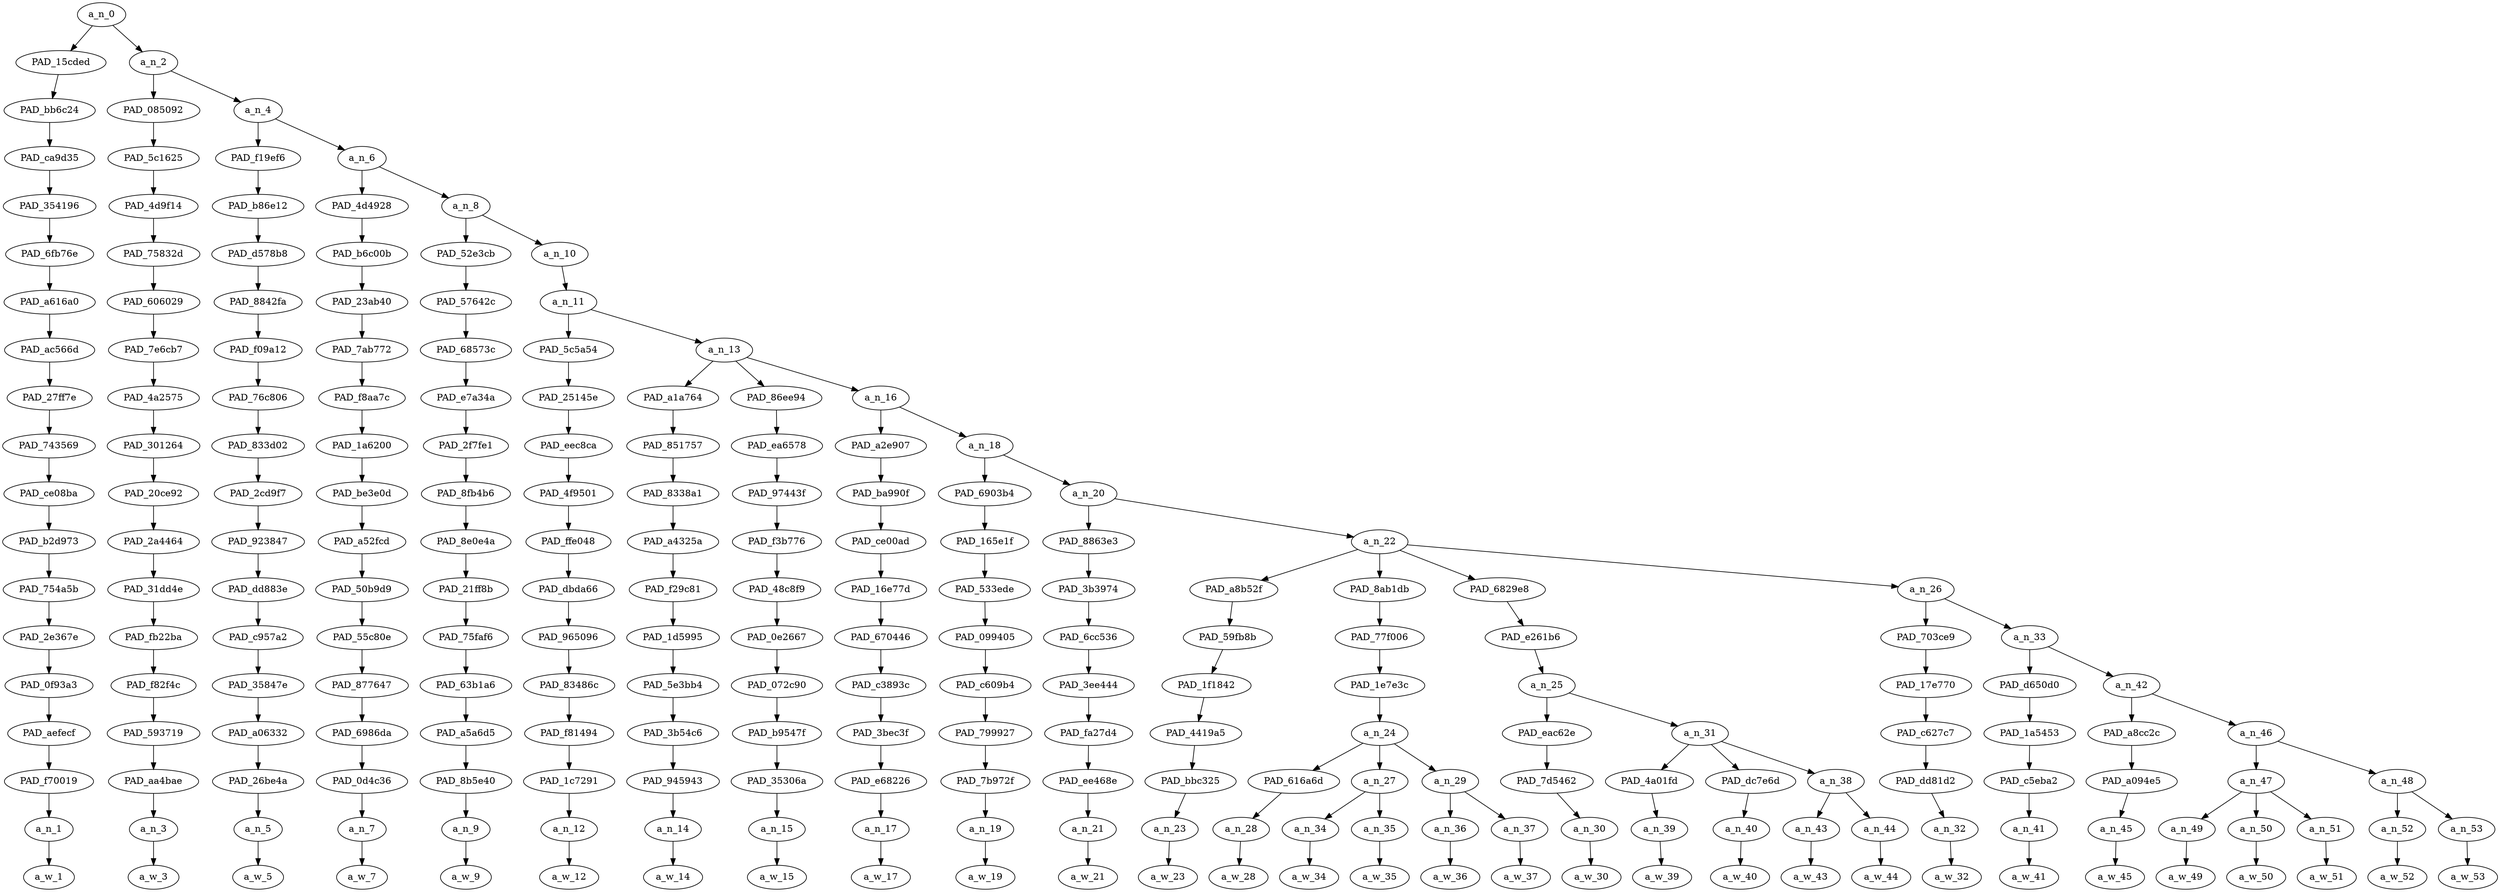 strict digraph "" {
	a_n_0	[div_dir=1,
		index=0,
		level=18,
		pos="1.0082312689887152,18!",
		text_span="[0, 1, 2, 3, 4, 5, 6, 7, 8, 9, 10, 11, 12, 13, 14, 15, 16, 17, 18, 19, 20, 21, 22, 23, 24, 25, 26, 27, 28, 29]",
		value=1.00000001];
	PAD_15cded	[div_dir=1,
		index=0,
		level=17,
		pos="0.0,17!",
		text_span="[0]",
		value=0.02522689];
	a_n_0 -> PAD_15cded;
	a_n_2	[div_dir=1,
		index=1,
		level=17,
		pos="2.0164625379774304,17!",
		text_span="[1, 2, 3, 4, 5, 6, 7, 8, 9, 10, 11, 12, 13, 14, 15, 16, 17, 18, 19, 20, 21, 22, 23, 24, 25, 26, 27, 28, 29]",
		value=0.97451529];
	a_n_0 -> a_n_2;
	PAD_bb6c24	[div_dir=1,
		index=0,
		level=16,
		pos="0.0,16!",
		text_span="[0]",
		value=0.02522689];
	PAD_15cded -> PAD_bb6c24;
	PAD_ca9d35	[div_dir=1,
		index=0,
		level=15,
		pos="0.0,15!",
		text_span="[0]",
		value=0.02522689];
	PAD_bb6c24 -> PAD_ca9d35;
	PAD_354196	[div_dir=1,
		index=0,
		level=14,
		pos="0.0,14!",
		text_span="[0]",
		value=0.02522689];
	PAD_ca9d35 -> PAD_354196;
	PAD_6fb76e	[div_dir=1,
		index=0,
		level=13,
		pos="0.0,13!",
		text_span="[0]",
		value=0.02522689];
	PAD_354196 -> PAD_6fb76e;
	PAD_a616a0	[div_dir=1,
		index=0,
		level=12,
		pos="0.0,12!",
		text_span="[0]",
		value=0.02522689];
	PAD_6fb76e -> PAD_a616a0;
	PAD_ac566d	[div_dir=1,
		index=0,
		level=11,
		pos="0.0,11!",
		text_span="[0]",
		value=0.02522689];
	PAD_a616a0 -> PAD_ac566d;
	PAD_27ff7e	[div_dir=1,
		index=0,
		level=10,
		pos="0.0,10!",
		text_span="[0]",
		value=0.02522689];
	PAD_ac566d -> PAD_27ff7e;
	PAD_743569	[div_dir=1,
		index=0,
		level=9,
		pos="0.0,9!",
		text_span="[0]",
		value=0.02522689];
	PAD_27ff7e -> PAD_743569;
	PAD_ce08ba	[div_dir=1,
		index=0,
		level=8,
		pos="0.0,8!",
		text_span="[0]",
		value=0.02522689];
	PAD_743569 -> PAD_ce08ba;
	PAD_b2d973	[div_dir=1,
		index=0,
		level=7,
		pos="0.0,7!",
		text_span="[0]",
		value=0.02522689];
	PAD_ce08ba -> PAD_b2d973;
	PAD_754a5b	[div_dir=1,
		index=0,
		level=6,
		pos="0.0,6!",
		text_span="[0]",
		value=0.02522689];
	PAD_b2d973 -> PAD_754a5b;
	PAD_2e367e	[div_dir=1,
		index=0,
		level=5,
		pos="0.0,5!",
		text_span="[0]",
		value=0.02522689];
	PAD_754a5b -> PAD_2e367e;
	PAD_0f93a3	[div_dir=1,
		index=0,
		level=4,
		pos="0.0,4!",
		text_span="[0]",
		value=0.02522689];
	PAD_2e367e -> PAD_0f93a3;
	PAD_aefecf	[div_dir=1,
		index=0,
		level=3,
		pos="0.0,3!",
		text_span="[0]",
		value=0.02522689];
	PAD_0f93a3 -> PAD_aefecf;
	PAD_f70019	[div_dir=1,
		index=0,
		level=2,
		pos="0.0,2!",
		text_span="[0]",
		value=0.02522689];
	PAD_aefecf -> PAD_f70019;
	a_n_1	[div_dir=1,
		index=0,
		level=1,
		pos="0.0,1!",
		text_span="[0]",
		value=0.02522689];
	PAD_f70019 -> a_n_1;
	a_w_1	[div_dir=0,
		index=0,
		level=0,
		pos="0,0!",
		text_span="[0]",
		value="<user>"];
	a_n_1 -> a_w_1;
	PAD_085092	[div_dir=-1,
		index=1,
		level=16,
		pos="1.0,16!",
		text_span="[1]",
		value=0.02877721];
	a_n_2 -> PAD_085092;
	a_n_4	[div_dir=1,
		index=2,
		level=16,
		pos="3.032925075954861,16!",
		text_span="[2, 3, 4, 5, 6, 7, 8, 9, 10, 11, 12, 13, 14, 15, 16, 17, 18, 19, 20, 21, 22, 23, 24, 25, 26, 27, 28, 29]",
		value=0.94548436];
	a_n_2 -> a_n_4;
	PAD_5c1625	[div_dir=-1,
		index=1,
		level=15,
		pos="1.0,15!",
		text_span="[1]",
		value=0.02877721];
	PAD_085092 -> PAD_5c1625;
	PAD_4d9f14	[div_dir=-1,
		index=1,
		level=14,
		pos="1.0,14!",
		text_span="[1]",
		value=0.02877721];
	PAD_5c1625 -> PAD_4d9f14;
	PAD_75832d	[div_dir=-1,
		index=1,
		level=13,
		pos="1.0,13!",
		text_span="[1]",
		value=0.02877721];
	PAD_4d9f14 -> PAD_75832d;
	PAD_606029	[div_dir=-1,
		index=1,
		level=12,
		pos="1.0,12!",
		text_span="[1]",
		value=0.02877721];
	PAD_75832d -> PAD_606029;
	PAD_7e6cb7	[div_dir=-1,
		index=1,
		level=11,
		pos="1.0,11!",
		text_span="[1]",
		value=0.02877721];
	PAD_606029 -> PAD_7e6cb7;
	PAD_4a2575	[div_dir=-1,
		index=1,
		level=10,
		pos="1.0,10!",
		text_span="[1]",
		value=0.02877721];
	PAD_7e6cb7 -> PAD_4a2575;
	PAD_301264	[div_dir=-1,
		index=1,
		level=9,
		pos="1.0,9!",
		text_span="[1]",
		value=0.02877721];
	PAD_4a2575 -> PAD_301264;
	PAD_20ce92	[div_dir=-1,
		index=1,
		level=8,
		pos="1.0,8!",
		text_span="[1]",
		value=0.02877721];
	PAD_301264 -> PAD_20ce92;
	PAD_2a4464	[div_dir=-1,
		index=1,
		level=7,
		pos="1.0,7!",
		text_span="[1]",
		value=0.02877721];
	PAD_20ce92 -> PAD_2a4464;
	PAD_31dd4e	[div_dir=-1,
		index=1,
		level=6,
		pos="1.0,6!",
		text_span="[1]",
		value=0.02877721];
	PAD_2a4464 -> PAD_31dd4e;
	PAD_fb22ba	[div_dir=-1,
		index=1,
		level=5,
		pos="1.0,5!",
		text_span="[1]",
		value=0.02877721];
	PAD_31dd4e -> PAD_fb22ba;
	PAD_f82f4c	[div_dir=-1,
		index=1,
		level=4,
		pos="1.0,4!",
		text_span="[1]",
		value=0.02877721];
	PAD_fb22ba -> PAD_f82f4c;
	PAD_593719	[div_dir=-1,
		index=1,
		level=3,
		pos="1.0,3!",
		text_span="[1]",
		value=0.02877721];
	PAD_f82f4c -> PAD_593719;
	PAD_aa4bae	[div_dir=-1,
		index=1,
		level=2,
		pos="1.0,2!",
		text_span="[1]",
		value=0.02877721];
	PAD_593719 -> PAD_aa4bae;
	a_n_3	[div_dir=-1,
		index=1,
		level=1,
		pos="1.0,1!",
		text_span="[1]",
		value=0.02877721];
	PAD_aa4bae -> a_n_3;
	a_w_3	[div_dir=0,
		index=1,
		level=0,
		pos="1,0!",
		text_span="[1]",
		value=is];
	a_n_3 -> a_w_3;
	PAD_f19ef6	[div_dir=1,
		index=2,
		level=15,
		pos="2.0,15!",
		text_span="[2]",
		value=0.03216306];
	a_n_4 -> PAD_f19ef6;
	a_n_6	[div_dir=1,
		index=3,
		level=15,
		pos="4.065850151909722,15!",
		text_span="[3, 4, 5, 6, 7, 8, 9, 10, 11, 12, 13, 14, 15, 16, 17, 18, 19, 20, 21, 22, 23, 24, 25, 26, 27, 28, 29]",
		value=0.91306272];
	a_n_4 -> a_n_6;
	PAD_b86e12	[div_dir=1,
		index=2,
		level=14,
		pos="2.0,14!",
		text_span="[2]",
		value=0.03216306];
	PAD_f19ef6 -> PAD_b86e12;
	PAD_d578b8	[div_dir=1,
		index=2,
		level=13,
		pos="2.0,13!",
		text_span="[2]",
		value=0.03216306];
	PAD_b86e12 -> PAD_d578b8;
	PAD_8842fa	[div_dir=1,
		index=2,
		level=12,
		pos="2.0,12!",
		text_span="[2]",
		value=0.03216306];
	PAD_d578b8 -> PAD_8842fa;
	PAD_f09a12	[div_dir=1,
		index=2,
		level=11,
		pos="2.0,11!",
		text_span="[2]",
		value=0.03216306];
	PAD_8842fa -> PAD_f09a12;
	PAD_76c806	[div_dir=1,
		index=2,
		level=10,
		pos="2.0,10!",
		text_span="[2]",
		value=0.03216306];
	PAD_f09a12 -> PAD_76c806;
	PAD_833d02	[div_dir=1,
		index=2,
		level=9,
		pos="2.0,9!",
		text_span="[2]",
		value=0.03216306];
	PAD_76c806 -> PAD_833d02;
	PAD_2cd9f7	[div_dir=1,
		index=2,
		level=8,
		pos="2.0,8!",
		text_span="[2]",
		value=0.03216306];
	PAD_833d02 -> PAD_2cd9f7;
	PAD_923847	[div_dir=1,
		index=2,
		level=7,
		pos="2.0,7!",
		text_span="[2]",
		value=0.03216306];
	PAD_2cd9f7 -> PAD_923847;
	PAD_dd883e	[div_dir=1,
		index=2,
		level=6,
		pos="2.0,6!",
		text_span="[2]",
		value=0.03216306];
	PAD_923847 -> PAD_dd883e;
	PAD_c957a2	[div_dir=1,
		index=2,
		level=5,
		pos="2.0,5!",
		text_span="[2]",
		value=0.03216306];
	PAD_dd883e -> PAD_c957a2;
	PAD_35847e	[div_dir=1,
		index=2,
		level=4,
		pos="2.0,4!",
		text_span="[2]",
		value=0.03216306];
	PAD_c957a2 -> PAD_35847e;
	PAD_a06332	[div_dir=1,
		index=2,
		level=3,
		pos="2.0,3!",
		text_span="[2]",
		value=0.03216306];
	PAD_35847e -> PAD_a06332;
	PAD_26be4a	[div_dir=1,
		index=2,
		level=2,
		pos="2.0,2!",
		text_span="[2]",
		value=0.03216306];
	PAD_a06332 -> PAD_26be4a;
	a_n_5	[div_dir=1,
		index=2,
		level=1,
		pos="2.0,1!",
		text_span="[2]",
		value=0.03216306];
	PAD_26be4a -> a_n_5;
	a_w_5	[div_dir=0,
		index=2,
		level=0,
		pos="2,0!",
		text_span="[2]",
		value=concerned];
	a_n_5 -> a_w_5;
	PAD_4d4928	[div_dir=1,
		index=3,
		level=14,
		pos="3.0,14!",
		text_span="[3]",
		value=0.03314747];
	a_n_6 -> PAD_4d4928;
	a_n_8	[div_dir=1,
		index=4,
		level=14,
		pos="5.131700303819445,14!",
		text_span="[4, 5, 6, 7, 8, 9, 10, 11, 12, 13, 14, 15, 16, 17, 18, 19, 20, 21, 22, 23, 24, 25, 26, 27, 28, 29]",
		value=0.87966842];
	a_n_6 -> a_n_8;
	PAD_b6c00b	[div_dir=1,
		index=3,
		level=13,
		pos="3.0,13!",
		text_span="[3]",
		value=0.03314747];
	PAD_4d4928 -> PAD_b6c00b;
	PAD_23ab40	[div_dir=1,
		index=3,
		level=12,
		pos="3.0,12!",
		text_span="[3]",
		value=0.03314747];
	PAD_b6c00b -> PAD_23ab40;
	PAD_7ab772	[div_dir=1,
		index=3,
		level=11,
		pos="3.0,11!",
		text_span="[3]",
		value=0.03314747];
	PAD_23ab40 -> PAD_7ab772;
	PAD_f8aa7c	[div_dir=1,
		index=3,
		level=10,
		pos="3.0,10!",
		text_span="[3]",
		value=0.03314747];
	PAD_7ab772 -> PAD_f8aa7c;
	PAD_1a6200	[div_dir=1,
		index=3,
		level=9,
		pos="3.0,9!",
		text_span="[3]",
		value=0.03314747];
	PAD_f8aa7c -> PAD_1a6200;
	PAD_be3e0d	[div_dir=1,
		index=3,
		level=8,
		pos="3.0,8!",
		text_span="[3]",
		value=0.03314747];
	PAD_1a6200 -> PAD_be3e0d;
	PAD_a52fcd	[div_dir=1,
		index=3,
		level=7,
		pos="3.0,7!",
		text_span="[3]",
		value=0.03314747];
	PAD_be3e0d -> PAD_a52fcd;
	PAD_50b9d9	[div_dir=1,
		index=3,
		level=6,
		pos="3.0,6!",
		text_span="[3]",
		value=0.03314747];
	PAD_a52fcd -> PAD_50b9d9;
	PAD_55c80e	[div_dir=1,
		index=3,
		level=5,
		pos="3.0,5!",
		text_span="[3]",
		value=0.03314747];
	PAD_50b9d9 -> PAD_55c80e;
	PAD_877647	[div_dir=1,
		index=3,
		level=4,
		pos="3.0,4!",
		text_span="[3]",
		value=0.03314747];
	PAD_55c80e -> PAD_877647;
	PAD_6986da	[div_dir=1,
		index=3,
		level=3,
		pos="3.0,3!",
		text_span="[3]",
		value=0.03314747];
	PAD_877647 -> PAD_6986da;
	PAD_0d4c36	[div_dir=1,
		index=3,
		level=2,
		pos="3.0,2!",
		text_span="[3]",
		value=0.03314747];
	PAD_6986da -> PAD_0d4c36;
	a_n_7	[div_dir=1,
		index=3,
		level=1,
		pos="3.0,1!",
		text_span="[3]",
		value=0.03314747];
	PAD_0d4c36 -> a_n_7;
	a_w_7	[div_dir=0,
		index=3,
		level=0,
		pos="3,0!",
		text_span="[3]",
		value=about];
	a_n_7 -> a_w_7;
	PAD_52e3cb	[div_dir=-1,
		index=4,
		level=13,
		pos="4.0,13!",
		text_span="[4]",
		value=0.07912853];
	a_n_8 -> PAD_52e3cb;
	a_n_10	[div_dir=1,
		index=5,
		level=13,
		pos="6.263400607638889,13!",
		text_span="[5, 6, 7, 8, 9, 10, 11, 12, 13, 14, 15, 16, 17, 18, 19, 20, 21, 22, 23, 24, 25, 26, 27, 28, 29]",
		value=0.80030850];
	a_n_8 -> a_n_10;
	PAD_57642c	[div_dir=-1,
		index=4,
		level=12,
		pos="4.0,12!",
		text_span="[4]",
		value=0.07912853];
	PAD_52e3cb -> PAD_57642c;
	PAD_68573c	[div_dir=-1,
		index=4,
		level=11,
		pos="4.0,11!",
		text_span="[4]",
		value=0.07912853];
	PAD_57642c -> PAD_68573c;
	PAD_e7a34a	[div_dir=-1,
		index=4,
		level=10,
		pos="4.0,10!",
		text_span="[4]",
		value=0.07912853];
	PAD_68573c -> PAD_e7a34a;
	PAD_2f7fe1	[div_dir=-1,
		index=4,
		level=9,
		pos="4.0,9!",
		text_span="[4]",
		value=0.07912853];
	PAD_e7a34a -> PAD_2f7fe1;
	PAD_8fb4b6	[div_dir=-1,
		index=4,
		level=8,
		pos="4.0,8!",
		text_span="[4]",
		value=0.07912853];
	PAD_2f7fe1 -> PAD_8fb4b6;
	PAD_8e0e4a	[div_dir=-1,
		index=4,
		level=7,
		pos="4.0,7!",
		text_span="[4]",
		value=0.07912853];
	PAD_8fb4b6 -> PAD_8e0e4a;
	PAD_21ff8b	[div_dir=-1,
		index=4,
		level=6,
		pos="4.0,6!",
		text_span="[4]",
		value=0.07912853];
	PAD_8e0e4a -> PAD_21ff8b;
	PAD_75faf6	[div_dir=-1,
		index=4,
		level=5,
		pos="4.0,5!",
		text_span="[4]",
		value=0.07912853];
	PAD_21ff8b -> PAD_75faf6;
	PAD_63b1a6	[div_dir=-1,
		index=4,
		level=4,
		pos="4.0,4!",
		text_span="[4]",
		value=0.07912853];
	PAD_75faf6 -> PAD_63b1a6;
	PAD_a5a6d5	[div_dir=-1,
		index=4,
		level=3,
		pos="4.0,3!",
		text_span="[4]",
		value=0.07912853];
	PAD_63b1a6 -> PAD_a5a6d5;
	PAD_8b5e40	[div_dir=-1,
		index=4,
		level=2,
		pos="4.0,2!",
		text_span="[4]",
		value=0.07912853];
	PAD_a5a6d5 -> PAD_8b5e40;
	a_n_9	[div_dir=-1,
		index=4,
		level=1,
		pos="4.0,1!",
		text_span="[4]",
		value=0.07912853];
	PAD_8b5e40 -> a_n_9;
	a_w_9	[div_dir=0,
		index=4,
		level=0,
		pos="4,0!",
		text_span="[4]",
		value=kashmir];
	a_n_9 -> a_w_9;
	a_n_11	[div_dir=1,
		index=5,
		level=12,
		pos="6.263400607638889,12!",
		text_span="[5, 6, 7, 8, 9, 10, 11, 12, 13, 14, 15, 16, 17, 18, 19, 20, 21, 22, 23, 24, 25, 26, 27, 28, 29]",
		value=0.80002739];
	a_n_10 -> a_n_11;
	PAD_5c5a54	[div_dir=1,
		index=5,
		level=11,
		pos="5.0,11!",
		text_span="[5]",
		value=0.02961855];
	a_n_11 -> PAD_5c5a54;
	a_n_13	[div_dir=1,
		index=6,
		level=11,
		pos="7.526801215277778,11!",
		text_span="[6, 7, 8, 9, 10, 11, 12, 13, 14, 15, 16, 17, 18, 19, 20, 21, 22, 23, 24, 25, 26, 27, 28, 29]",
		value=0.77012774];
	a_n_11 -> a_n_13;
	PAD_25145e	[div_dir=1,
		index=5,
		level=10,
		pos="5.0,10!",
		text_span="[5]",
		value=0.02961855];
	PAD_5c5a54 -> PAD_25145e;
	PAD_eec8ca	[div_dir=1,
		index=5,
		level=9,
		pos="5.0,9!",
		text_span="[5]",
		value=0.02961855];
	PAD_25145e -> PAD_eec8ca;
	PAD_4f9501	[div_dir=1,
		index=5,
		level=8,
		pos="5.0,8!",
		text_span="[5]",
		value=0.02961855];
	PAD_eec8ca -> PAD_4f9501;
	PAD_ffe048	[div_dir=1,
		index=5,
		level=7,
		pos="5.0,7!",
		text_span="[5]",
		value=0.02961855];
	PAD_4f9501 -> PAD_ffe048;
	PAD_dbda66	[div_dir=1,
		index=5,
		level=6,
		pos="5.0,6!",
		text_span="[5]",
		value=0.02961855];
	PAD_ffe048 -> PAD_dbda66;
	PAD_965096	[div_dir=1,
		index=5,
		level=5,
		pos="5.0,5!",
		text_span="[5]",
		value=0.02961855];
	PAD_dbda66 -> PAD_965096;
	PAD_83486c	[div_dir=1,
		index=5,
		level=4,
		pos="5.0,4!",
		text_span="[5]",
		value=0.02961855];
	PAD_965096 -> PAD_83486c;
	PAD_f81494	[div_dir=1,
		index=5,
		level=3,
		pos="5.0,3!",
		text_span="[5]",
		value=0.02961855];
	PAD_83486c -> PAD_f81494;
	PAD_1c7291	[div_dir=1,
		index=5,
		level=2,
		pos="5.0,2!",
		text_span="[5]",
		value=0.02961855];
	PAD_f81494 -> PAD_1c7291;
	a_n_12	[div_dir=1,
		index=5,
		level=1,
		pos="5.0,1!",
		text_span="[5]",
		value=0.02961855];
	PAD_1c7291 -> a_n_12;
	a_w_12	[div_dir=0,
		index=5,
		level=0,
		pos="5,0!",
		text_span="[5]",
		value=she];
	a_n_12 -> a_w_12;
	PAD_a1a764	[div_dir=1,
		index=6,
		level=10,
		pos="6.0,10!",
		text_span="[6]",
		value=0.02073430];
	a_n_13 -> PAD_a1a764;
	PAD_86ee94	[div_dir=1,
		index=7,
		level=10,
		pos="7.0,10!",
		text_span="[7]",
		value=0.01776395];
	a_n_13 -> PAD_86ee94;
	a_n_16	[div_dir=1,
		index=8,
		level=10,
		pos="9.580403645833332,10!",
		text_span="[8, 9, 10, 11, 12, 13, 14, 15, 16, 17, 18, 19, 20, 21, 22, 23, 24, 25, 26, 27, 28, 29]",
		value=0.73135959];
	a_n_13 -> a_n_16;
	PAD_851757	[div_dir=1,
		index=6,
		level=9,
		pos="6.0,9!",
		text_span="[6]",
		value=0.02073430];
	PAD_a1a764 -> PAD_851757;
	PAD_8338a1	[div_dir=1,
		index=6,
		level=8,
		pos="6.0,8!",
		text_span="[6]",
		value=0.02073430];
	PAD_851757 -> PAD_8338a1;
	PAD_a4325a	[div_dir=1,
		index=6,
		level=7,
		pos="6.0,7!",
		text_span="[6]",
		value=0.02073430];
	PAD_8338a1 -> PAD_a4325a;
	PAD_f29c81	[div_dir=1,
		index=6,
		level=6,
		pos="6.0,6!",
		text_span="[6]",
		value=0.02073430];
	PAD_a4325a -> PAD_f29c81;
	PAD_1d5995	[div_dir=1,
		index=6,
		level=5,
		pos="6.0,5!",
		text_span="[6]",
		value=0.02073430];
	PAD_f29c81 -> PAD_1d5995;
	PAD_5e3bb4	[div_dir=1,
		index=6,
		level=4,
		pos="6.0,4!",
		text_span="[6]",
		value=0.02073430];
	PAD_1d5995 -> PAD_5e3bb4;
	PAD_3b54c6	[div_dir=1,
		index=6,
		level=3,
		pos="6.0,3!",
		text_span="[6]",
		value=0.02073430];
	PAD_5e3bb4 -> PAD_3b54c6;
	PAD_945943	[div_dir=1,
		index=6,
		level=2,
		pos="6.0,2!",
		text_span="[6]",
		value=0.02073430];
	PAD_3b54c6 -> PAD_945943;
	a_n_14	[div_dir=1,
		index=6,
		level=1,
		pos="6.0,1!",
		text_span="[6]",
		value=0.02073430];
	PAD_945943 -> a_n_14;
	a_w_14	[div_dir=0,
		index=6,
		level=0,
		pos="6,0!",
		text_span="[6]",
		value=is1];
	a_n_14 -> a_w_14;
	PAD_ea6578	[div_dir=1,
		index=7,
		level=9,
		pos="7.0,9!",
		text_span="[7]",
		value=0.01776395];
	PAD_86ee94 -> PAD_ea6578;
	PAD_97443f	[div_dir=1,
		index=7,
		level=8,
		pos="7.0,8!",
		text_span="[7]",
		value=0.01776395];
	PAD_ea6578 -> PAD_97443f;
	PAD_f3b776	[div_dir=1,
		index=7,
		level=7,
		pos="7.0,7!",
		text_span="[7]",
		value=0.01776395];
	PAD_97443f -> PAD_f3b776;
	PAD_48c8f9	[div_dir=1,
		index=7,
		level=6,
		pos="7.0,6!",
		text_span="[7]",
		value=0.01776395];
	PAD_f3b776 -> PAD_48c8f9;
	PAD_0e2667	[div_dir=1,
		index=7,
		level=5,
		pos="7.0,5!",
		text_span="[7]",
		value=0.01776395];
	PAD_48c8f9 -> PAD_0e2667;
	PAD_072c90	[div_dir=1,
		index=7,
		level=4,
		pos="7.0,4!",
		text_span="[7]",
		value=0.01776395];
	PAD_0e2667 -> PAD_072c90;
	PAD_b9547f	[div_dir=1,
		index=7,
		level=3,
		pos="7.0,3!",
		text_span="[7]",
		value=0.01776395];
	PAD_072c90 -> PAD_b9547f;
	PAD_35306a	[div_dir=1,
		index=7,
		level=2,
		pos="7.0,2!",
		text_span="[7]",
		value=0.01776395];
	PAD_b9547f -> PAD_35306a;
	a_n_15	[div_dir=1,
		index=7,
		level=1,
		pos="7.0,1!",
		text_span="[7]",
		value=0.01776395];
	PAD_35306a -> a_n_15;
	a_w_15	[div_dir=0,
		index=7,
		level=0,
		pos="7,0!",
		text_span="[7]",
		value=not];
	a_n_15 -> a_w_15;
	PAD_a2e907	[div_dir=1,
		index=8,
		level=9,
		pos="8.0,9!",
		text_span="[8]",
		value=0.02338552];
	a_n_16 -> PAD_a2e907;
	a_n_18	[div_dir=1,
		index=9,
		level=9,
		pos="11.160807291666666,9!",
		text_span="[9, 10, 11, 12, 13, 14, 15, 16, 17, 18, 19, 20, 21, 22, 23, 24, 25, 26, 27, 28, 29]",
		value=0.70771713];
	a_n_16 -> a_n_18;
	PAD_ba990f	[div_dir=1,
		index=8,
		level=8,
		pos="8.0,8!",
		text_span="[8]",
		value=0.02338552];
	PAD_a2e907 -> PAD_ba990f;
	PAD_ce00ad	[div_dir=1,
		index=8,
		level=7,
		pos="8.0,7!",
		text_span="[8]",
		value=0.02338552];
	PAD_ba990f -> PAD_ce00ad;
	PAD_16e77d	[div_dir=1,
		index=8,
		level=6,
		pos="8.0,6!",
		text_span="[8]",
		value=0.02338552];
	PAD_ce00ad -> PAD_16e77d;
	PAD_670446	[div_dir=1,
		index=8,
		level=5,
		pos="8.0,5!",
		text_span="[8]",
		value=0.02338552];
	PAD_16e77d -> PAD_670446;
	PAD_c3893c	[div_dir=1,
		index=8,
		level=4,
		pos="8.0,4!",
		text_span="[8]",
		value=0.02338552];
	PAD_670446 -> PAD_c3893c;
	PAD_3bec3f	[div_dir=1,
		index=8,
		level=3,
		pos="8.0,3!",
		text_span="[8]",
		value=0.02338552];
	PAD_c3893c -> PAD_3bec3f;
	PAD_e68226	[div_dir=1,
		index=8,
		level=2,
		pos="8.0,2!",
		text_span="[8]",
		value=0.02338552];
	PAD_3bec3f -> PAD_e68226;
	a_n_17	[div_dir=1,
		index=8,
		level=1,
		pos="8.0,1!",
		text_span="[8]",
		value=0.02338552];
	PAD_e68226 -> a_n_17;
	a_w_17	[div_dir=0,
		index=8,
		level=0,
		pos="8,0!",
		text_span="[8]",
		value=concerned1];
	a_n_17 -> a_w_17;
	PAD_6903b4	[div_dir=1,
		index=9,
		level=8,
		pos="9.0,8!",
		text_span="[9]",
		value=0.01997708];
	a_n_18 -> PAD_6903b4;
	a_n_20	[div_dir=1,
		index=10,
		level=8,
		pos="13.321614583333332,8!",
		text_span="[10, 11, 12, 13, 14, 15, 16, 17, 18, 19, 20, 21, 22, 23, 24, 25, 26, 27, 28, 29]",
		value=0.68748111];
	a_n_18 -> a_n_20;
	PAD_165e1f	[div_dir=1,
		index=9,
		level=7,
		pos="9.0,7!",
		text_span="[9]",
		value=0.01997708];
	PAD_6903b4 -> PAD_165e1f;
	PAD_533ede	[div_dir=1,
		index=9,
		level=6,
		pos="9.0,6!",
		text_span="[9]",
		value=0.01997708];
	PAD_165e1f -> PAD_533ede;
	PAD_099405	[div_dir=1,
		index=9,
		level=5,
		pos="9.0,5!",
		text_span="[9]",
		value=0.01997708];
	PAD_533ede -> PAD_099405;
	PAD_c609b4	[div_dir=1,
		index=9,
		level=4,
		pos="9.0,4!",
		text_span="[9]",
		value=0.01997708];
	PAD_099405 -> PAD_c609b4;
	PAD_799927	[div_dir=1,
		index=9,
		level=3,
		pos="9.0,3!",
		text_span="[9]",
		value=0.01997708];
	PAD_c609b4 -> PAD_799927;
	PAD_7b972f	[div_dir=1,
		index=9,
		level=2,
		pos="9.0,2!",
		text_span="[9]",
		value=0.01997708];
	PAD_799927 -> PAD_7b972f;
	a_n_19	[div_dir=1,
		index=9,
		level=1,
		pos="9.0,1!",
		text_span="[9]",
		value=0.01997708];
	PAD_7b972f -> a_n_19;
	a_w_19	[div_dir=0,
		index=9,
		level=0,
		pos="9,0!",
		text_span="[9]",
		value=that];
	a_n_19 -> a_w_19;
	PAD_8863e3	[div_dir=-1,
		index=10,
		level=7,
		pos="10.0,7!",
		text_span="[10]",
		value=0.02885861];
	a_n_20 -> PAD_8863e3;
	a_n_22	[div_dir=1,
		index=11,
		level=7,
		pos="16.643229166666664,7!",
		text_span="[11, 12, 13, 14, 15, 16, 17, 18, 19, 20, 21, 22, 23, 24, 25, 26, 27, 28, 29]",
		value=0.65836083];
	a_n_20 -> a_n_22;
	PAD_3b3974	[div_dir=-1,
		index=10,
		level=6,
		pos="10.0,6!",
		text_span="[10]",
		value=0.02885861];
	PAD_8863e3 -> PAD_3b3974;
	PAD_6cc536	[div_dir=-1,
		index=10,
		level=5,
		pos="10.0,5!",
		text_span="[10]",
		value=0.02885861];
	PAD_3b3974 -> PAD_6cc536;
	PAD_3ee444	[div_dir=-1,
		index=10,
		level=4,
		pos="10.0,4!",
		text_span="[10]",
		value=0.02885861];
	PAD_6cc536 -> PAD_3ee444;
	PAD_fa27d4	[div_dir=-1,
		index=10,
		level=3,
		pos="10.0,3!",
		text_span="[10]",
		value=0.02885861];
	PAD_3ee444 -> PAD_fa27d4;
	PAD_ee468e	[div_dir=-1,
		index=10,
		level=2,
		pos="10.0,2!",
		text_span="[10]",
		value=0.02885861];
	PAD_fa27d4 -> PAD_ee468e;
	a_n_21	[div_dir=-1,
		index=10,
		level=1,
		pos="10.0,1!",
		text_span="[10]",
		value=0.02885861];
	PAD_ee468e -> a_n_21;
	a_w_21	[div_dir=0,
		index=10,
		level=0,
		pos="10,0!",
		text_span="[10]",
		value="<user>1"];
	a_n_21 -> a_w_21;
	PAD_a8b52f	[div_dir=1,
		index=11,
		level=6,
		pos="11.0,6!",
		text_span="[11]",
		value=0.03052448];
	a_n_22 -> PAD_a8b52f;
	PAD_8ab1db	[div_dir=1,
		index=12,
		level=6,
		pos="14.0,6!",
		text_span="[12, 13, 14, 15, 16]",
		value=0.24884713];
	a_n_22 -> PAD_8ab1db;
	PAD_6829e8	[div_dir=1,
		index=13,
		level=6,
		pos="18.416666666666664,6!",
		text_span="[17, 18, 19, 20, 21]",
		value=0.16002346];
	a_n_22 -> PAD_6829e8;
	a_n_26	[div_dir=1,
		index=14,
		level=6,
		pos="23.15625,6!",
		text_span="[22, 23, 24, 25, 26, 27, 28, 29]",
		value=0.21869890];
	a_n_22 -> a_n_26;
	PAD_59fb8b	[div_dir=1,
		index=11,
		level=5,
		pos="11.0,5!",
		text_span="[11]",
		value=0.03052448];
	PAD_a8b52f -> PAD_59fb8b;
	PAD_1f1842	[div_dir=1,
		index=11,
		level=4,
		pos="11.0,4!",
		text_span="[11]",
		value=0.03052448];
	PAD_59fb8b -> PAD_1f1842;
	PAD_4419a5	[div_dir=1,
		index=11,
		level=3,
		pos="11.0,3!",
		text_span="[11]",
		value=0.03052448];
	PAD_1f1842 -> PAD_4419a5;
	PAD_bbc325	[div_dir=1,
		index=11,
		level=2,
		pos="11.0,2!",
		text_span="[11]",
		value=0.03052448];
	PAD_4419a5 -> PAD_bbc325;
	a_n_23	[div_dir=1,
		index=11,
		level=1,
		pos="11.0,1!",
		text_span="[11]",
		value=0.03052448];
	PAD_bbc325 -> a_n_23;
	a_w_23	[div_dir=0,
		index=11,
		level=0,
		pos="11,0!",
		text_span="[11]",
		value=threatened];
	a_n_23 -> a_w_23;
	PAD_77f006	[div_dir=1,
		index=12,
		level=5,
		pos="14.0,5!",
		text_span="[12, 13, 14, 15, 16]",
		value=0.24884713];
	PAD_8ab1db -> PAD_77f006;
	PAD_1e7e3c	[div_dir=1,
		index=12,
		level=4,
		pos="14.0,4!",
		text_span="[12, 13, 14, 15, 16]",
		value=0.24884713];
	PAD_77f006 -> PAD_1e7e3c;
	a_n_24	[div_dir=1,
		index=12,
		level=3,
		pos="14.0,3!",
		text_span="[12, 13, 14, 15, 16]",
		value=0.24884713];
	PAD_1e7e3c -> a_n_24;
	PAD_616a6d	[div_dir=1,
		index=13,
		level=2,
		pos="14.0,2!",
		text_span="[14]",
		value=0.02222428];
	a_n_24 -> PAD_616a6d;
	a_n_27	[div_dir=1,
		index=12,
		level=2,
		pos="12.5,2!",
		text_span="[12, 13]",
		value=0.13495246];
	a_n_24 -> a_n_27;
	a_n_29	[div_dir=1,
		index=14,
		level=2,
		pos="15.5,2!",
		text_span="[15, 16]",
		value=0.09149227];
	a_n_24 -> a_n_29;
	a_n_28	[div_dir=1,
		index=14,
		level=1,
		pos="14.0,1!",
		text_span="[14]",
		value=0.02222428];
	PAD_616a6d -> a_n_28;
	a_w_28	[div_dir=0,
		index=14,
		level=0,
		pos="14,0!",
		text_span="[14]",
		value=and];
	a_n_28 -> a_w_28;
	a_n_34	[div_dir=1,
		index=12,
		level=1,
		pos="12.0,1!",
		text_span="[12]",
		value=0.04565274];
	a_n_27 -> a_n_34;
	a_n_35	[div_dir=-1,
		index=13,
		level=1,
		pos="13.0,1!",
		text_span="[13]",
		value=0.08922681];
	a_n_27 -> a_n_35;
	a_w_34	[div_dir=0,
		index=12,
		level=0,
		pos="12,0!",
		text_span="[12]",
		value=terrorism];
	a_n_34 -> a_w_34;
	a_w_35	[div_dir=0,
		index=13,
		level=0,
		pos="13,0!",
		text_span="[13]",
		value=bloodshed];
	a_n_35 -> a_w_35;
	a_n_36	[div_dir=1,
		index=15,
		level=1,
		pos="15.0,1!",
		text_span="[15]",
		value=0.04281298];
	a_n_29 -> a_n_36;
	a_n_37	[div_dir=-1,
		index=16,
		level=1,
		pos="16.0,1!",
		text_span="[16]",
		value=0.04854883];
	a_n_29 -> a_n_37;
	a_w_36	[div_dir=0,
		index=15,
		level=0,
		pos="15,0!",
		text_span="[15]",
		value=nuclear];
	a_n_36 -> a_w_36;
	a_w_37	[div_dir=0,
		index=16,
		level=0,
		pos="16,0!",
		text_span="[16]",
		value=holocaust];
	a_n_37 -> a_w_37;
	PAD_e261b6	[div_dir=1,
		index=13,
		level=5,
		pos="18.416666666666664,5!",
		text_span="[17, 18, 19, 20, 21]",
		value=0.16002346];
	PAD_6829e8 -> PAD_e261b6;
	a_n_25	[div_dir=1,
		index=13,
		level=4,
		pos="18.416666666666664,4!",
		text_span="[17, 18, 19, 20, 21]",
		value=0.16002346];
	PAD_e261b6 -> a_n_25;
	PAD_eac62e	[div_dir=-1,
		index=13,
		level=3,
		pos="17.0,3!",
		text_span="[17]",
		value=0.02252038];
	a_n_25 -> PAD_eac62e;
	a_n_31	[div_dir=1,
		index=14,
		level=3,
		pos="19.833333333333332,3!",
		text_span="[18, 19, 20, 21]",
		value=0.13734314];
	a_n_25 -> a_n_31;
	PAD_7d5462	[div_dir=-1,
		index=15,
		level=2,
		pos="17.0,2!",
		text_span="[17]",
		value=0.02252038];
	PAD_eac62e -> PAD_7d5462;
	a_n_30	[div_dir=-1,
		index=17,
		level=1,
		pos="17.0,1!",
		text_span="[17]",
		value=0.02252038];
	PAD_7d5462 -> a_n_30;
	a_w_30	[div_dir=0,
		index=17,
		level=0,
		pos="17,0!",
		text_span="[17]",
		value=on];
	a_n_30 -> a_w_30;
	PAD_4a01fd	[div_dir=1,
		index=17,
		level=2,
		pos="20.0,2!",
		text_span="[20]",
		value=0.04187736];
	a_n_31 -> PAD_4a01fd;
	PAD_dc7e6d	[div_dir=1,
		index=18,
		level=2,
		pos="21.0,2!",
		text_span="[21]",
		value=0.03586973];
	a_n_31 -> PAD_dc7e6d;
	a_n_38	[div_dir=1,
		index=16,
		level=2,
		pos="18.5,2!",
		text_span="[18, 19]",
		value=0.05938980];
	a_n_31 -> a_n_38;
	a_n_39	[div_dir=1,
		index=20,
		level=1,
		pos="20.0,1!",
		text_span="[20]",
		value=0.04187736];
	PAD_4a01fd -> a_n_39;
	a_w_39	[div_dir=0,
		index=20,
		level=0,
		pos="20,0!",
		text_span="[20]",
		value=indian];
	a_n_39 -> a_w_39;
	a_n_40	[div_dir=1,
		index=21,
		level=1,
		pos="21.0,1!",
		text_span="[21]",
		value=0.03586973];
	PAD_dc7e6d -> a_n_40;
	a_w_40	[div_dir=0,
		index=21,
		level=0,
		pos="21,0!",
		text_span="[21]",
		value=citizens];
	a_n_40 -> a_w_40;
	a_n_43	[div_dir=1,
		index=18,
		level=1,
		pos="18.0,1!",
		text_span="[18]",
		value=0.02533108];
	a_n_38 -> a_n_43;
	a_n_44	[div_dir=1,
		index=19,
		level=1,
		pos="19.0,1!",
		text_span="[19]",
		value=0.03391459];
	a_n_38 -> a_n_44;
	a_w_43	[div_dir=0,
		index=18,
		level=0,
		pos="18,0!",
		text_span="[18]",
		value="<number>"];
	a_n_43 -> a_w_43;
	a_w_44	[div_dir=0,
		index=19,
		level=0,
		pos="19,0!",
		text_span="[19]",
		value=billion];
	a_n_44 -> a_w_44;
	PAD_703ce9	[div_dir=1,
		index=14,
		level=5,
		pos="22.0,5!",
		text_span="[22]",
		value=0.01886410];
	a_n_26 -> PAD_703ce9;
	a_n_33	[div_dir=1,
		index=15,
		level=5,
		pos="24.3125,5!",
		text_span="[23, 24, 25, 26, 27, 28, 29]",
		value=0.19971881];
	a_n_26 -> a_n_33;
	PAD_17e770	[div_dir=1,
		index=14,
		level=4,
		pos="22.0,4!",
		text_span="[22]",
		value=0.01886410];
	PAD_703ce9 -> PAD_17e770;
	PAD_c627c7	[div_dir=1,
		index=15,
		level=3,
		pos="22.0,3!",
		text_span="[22]",
		value=0.01886410];
	PAD_17e770 -> PAD_c627c7;
	PAD_dd81d2	[div_dir=1,
		index=19,
		level=2,
		pos="22.0,2!",
		text_span="[22]",
		value=0.01886410];
	PAD_c627c7 -> PAD_dd81d2;
	a_n_32	[div_dir=1,
		index=22,
		level=1,
		pos="22.0,1!",
		text_span="[22]",
		value=0.01886410];
	PAD_dd81d2 -> a_n_32;
	a_w_32	[div_dir=0,
		index=22,
		level=0,
		pos="22,0!",
		text_span="[22]",
		value=in];
	a_n_32 -> a_w_32;
	PAD_d650d0	[div_dir=-1,
		index=15,
		level=4,
		pos="23.0,4!",
		text_span="[23]",
		value=0.02193278];
	a_n_33 -> PAD_d650d0;
	a_n_42	[div_dir=1,
		index=16,
		level=4,
		pos="25.625,4!",
		text_span="[24, 25, 26, 27, 28, 29]",
		value=0.17769553];
	a_n_33 -> a_n_42;
	PAD_1a5453	[div_dir=-1,
		index=16,
		level=3,
		pos="23.0,3!",
		text_span="[23]",
		value=0.02193278];
	PAD_d650d0 -> PAD_1a5453;
	PAD_c5eba2	[div_dir=-1,
		index=20,
		level=2,
		pos="23.0,2!",
		text_span="[23]",
		value=0.02193278];
	PAD_1a5453 -> PAD_c5eba2;
	a_n_41	[div_dir=-1,
		index=23,
		level=1,
		pos="23.0,1!",
		text_span="[23]",
		value=0.02193278];
	PAD_c5eba2 -> a_n_41;
	a_w_41	[div_dir=0,
		index=23,
		level=0,
		pos="23,0!",
		text_span="[23]",
		value=front];
	a_n_41 -> a_w_41;
	PAD_a8cc2c	[div_dir=1,
		index=17,
		level=3,
		pos="24.0,3!",
		text_span="[24]",
		value=0.01671509];
	a_n_42 -> PAD_a8cc2c;
	a_n_46	[div_dir=1,
		index=18,
		level=3,
		pos="27.25,3!",
		text_span="[25, 26, 27, 28, 29]",
		value=0.16087062];
	a_n_42 -> a_n_46;
	PAD_a094e5	[div_dir=1,
		index=21,
		level=2,
		pos="24.0,2!",
		text_span="[24]",
		value=0.01671509];
	PAD_a8cc2c -> PAD_a094e5;
	a_n_45	[div_dir=1,
		index=24,
		level=1,
		pos="24.0,1!",
		text_span="[24]",
		value=0.01671509];
	PAD_a094e5 -> a_n_45;
	a_w_45	[div_dir=0,
		index=24,
		level=0,
		pos="24,0!",
		text_span="[24]",
		value=of];
	a_n_45 -> a_w_45;
	a_n_47	[div_dir=1,
		index=22,
		level=2,
		pos="26.0,2!",
		text_span="[25, 26, 27]",
		value=0.07040143];
	a_n_46 -> a_n_47;
	a_n_48	[div_dir=1,
		index=23,
		level=2,
		pos="28.5,2!",
		text_span="[28, 29]",
		value=0.09035241];
	a_n_46 -> a_n_48;
	a_n_49	[div_dir=-1,
		index=25,
		level=1,
		pos="25.0,1!",
		text_span="[25]",
		value=0.01683035];
	a_n_47 -> a_n_49;
	a_n_50	[div_dir=1,
		index=26,
		level=1,
		pos="26.0,1!",
		text_span="[26]",
		value=0.02391578];
	a_n_47 -> a_n_50;
	a_n_51	[div_dir=1,
		index=27,
		level=1,
		pos="27.0,1!",
		text_span="[27]",
		value=0.02961721];
	a_n_47 -> a_n_51;
	a_w_49	[div_dir=0,
		index=25,
		level=0,
		pos="25,0!",
		text_span="[25]",
		value=the];
	a_n_49 -> a_w_49;
	a_w_50	[div_dir=0,
		index=26,
		level=0,
		pos="26,0!",
		text_span="[26]",
		value=whole];
	a_n_50 -> a_w_50;
	a_w_51	[div_dir=0,
		index=27,
		level=0,
		pos="27,0!",
		text_span="[27]",
		value=world];
	a_n_51 -> a_w_51;
	a_n_52	[div_dir=1,
		index=28,
		level=1,
		pos="28.0,1!",
		text_span="[28]",
		value=0.02411100];
	a_n_48 -> a_n_52;
	a_n_53	[div_dir=1,
		index=29,
		level=1,
		pos="29.0,1!",
		text_span="[29]",
		value=0.06611427];
	a_n_48 -> a_n_53;
	a_w_52	[div_dir=0,
		index=28,
		level=0,
		pos="28,0!",
		text_span="[28]",
		value=at];
	a_n_52 -> a_w_52;
	a_w_53	[div_dir=0,
		index=29,
		level=0,
		pos="29,0!",
		text_span="[29]",
		value=unga];
	a_n_53 -> a_w_53;
}
